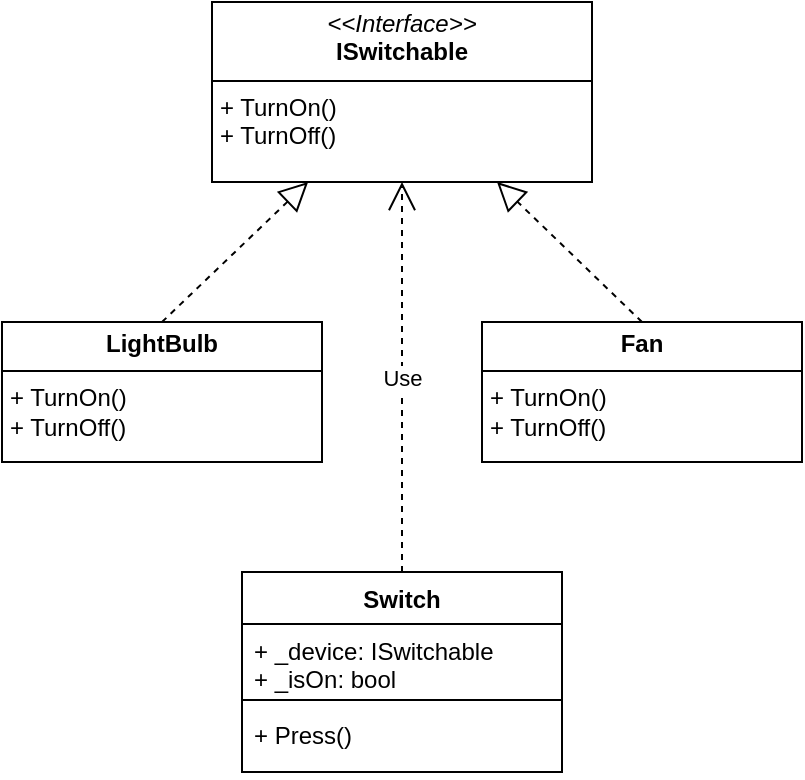 <mxfile version="24.4.10" type="github">
  <diagram name="Page-1" id="e56a1550-8fbb-45ad-956c-1786394a9013">
    <mxGraphModel dx="1434" dy="756" grid="1" gridSize="10" guides="1" tooltips="1" connect="1" arrows="1" fold="1" page="1" pageScale="1" pageWidth="1100" pageHeight="850" background="none" math="0" shadow="0">
      <root>
        <mxCell id="0" />
        <mxCell id="1" parent="0" />
        <mxCell id="AZ2PXfOCl2iaCBDStzVg-1" value="&lt;p style=&quot;margin:0px;margin-top:4px;text-align:center;&quot;&gt;&lt;i&gt;&amp;lt;&amp;lt;Interface&amp;gt;&amp;gt;&lt;/i&gt;&lt;br&gt;&lt;b&gt;ISwitchable&lt;/b&gt;&lt;/p&gt;&lt;hr size=&quot;1&quot; style=&quot;border-style:solid;&quot;&gt;&lt;p style=&quot;margin:0px;margin-left:4px;&quot;&gt;+ TurnOn()&lt;br&gt;+ TurnOff()&lt;/p&gt;" style="verticalAlign=top;align=left;overflow=fill;html=1;whiteSpace=wrap;" vertex="1" parent="1">
          <mxGeometry x="425" y="180" width="190" height="90" as="geometry" />
        </mxCell>
        <mxCell id="AZ2PXfOCl2iaCBDStzVg-3" style="edgeStyle=orthogonalEdgeStyle;rounded=0;orthogonalLoop=1;jettySize=auto;html=1;entryX=0.25;entryY=1;entryDx=0;entryDy=0;strokeColor=none;dashed=1;" edge="1" parent="1" source="AZ2PXfOCl2iaCBDStzVg-2" target="AZ2PXfOCl2iaCBDStzVg-1">
          <mxGeometry relative="1" as="geometry">
            <Array as="points">
              <mxPoint x="410" y="305" />
              <mxPoint x="468" y="305" />
            </Array>
          </mxGeometry>
        </mxCell>
        <mxCell id="AZ2PXfOCl2iaCBDStzVg-2" value="&lt;p style=&quot;margin:0px;margin-top:4px;text-align:center;&quot;&gt;&lt;b&gt;LightBulb&lt;/b&gt;&lt;/p&gt;&lt;hr size=&quot;1&quot; style=&quot;border-style:solid;&quot;&gt;&lt;p style=&quot;margin:0px;margin-left:4px;&quot;&gt;+ TurnOn()&lt;/p&gt;&lt;p style=&quot;margin:0px;margin-left:4px;&quot;&gt;+ TurnOff()&lt;/p&gt;" style="verticalAlign=top;align=left;overflow=fill;html=1;whiteSpace=wrap;" vertex="1" parent="1">
          <mxGeometry x="320" y="340" width="160" height="70" as="geometry" />
        </mxCell>
        <mxCell id="AZ2PXfOCl2iaCBDStzVg-11" value="" style="endArrow=block;dashed=1;endFill=0;endSize=12;html=1;rounded=0;exitX=0.5;exitY=0;exitDx=0;exitDy=0;" edge="1" parent="1" source="AZ2PXfOCl2iaCBDStzVg-2" target="AZ2PXfOCl2iaCBDStzVg-1">
          <mxGeometry width="160" relative="1" as="geometry">
            <mxPoint x="470" y="470" as="sourcePoint" />
            <mxPoint x="630" y="470" as="targetPoint" />
          </mxGeometry>
        </mxCell>
        <mxCell id="AZ2PXfOCl2iaCBDStzVg-13" value="&lt;p style=&quot;margin:0px;margin-top:4px;text-align:center;&quot;&gt;&lt;b&gt;Fan&lt;/b&gt;&lt;/p&gt;&lt;hr size=&quot;1&quot; style=&quot;border-style:solid;&quot;&gt;&lt;p style=&quot;margin:0px;margin-left:4px;&quot;&gt;+ TurnOn()&lt;/p&gt;&lt;p style=&quot;margin:0px;margin-left:4px;&quot;&gt;+ TurnOff()&lt;/p&gt;" style="verticalAlign=top;align=left;overflow=fill;html=1;whiteSpace=wrap;" vertex="1" parent="1">
          <mxGeometry x="560" y="340" width="160" height="70" as="geometry" />
        </mxCell>
        <mxCell id="AZ2PXfOCl2iaCBDStzVg-14" value="" style="endArrow=block;dashed=1;endFill=0;endSize=12;html=1;rounded=0;exitX=0.5;exitY=0;exitDx=0;exitDy=0;entryX=0.75;entryY=1;entryDx=0;entryDy=0;" edge="1" parent="1" source="AZ2PXfOCl2iaCBDStzVg-13" target="AZ2PXfOCl2iaCBDStzVg-1">
          <mxGeometry width="160" relative="1" as="geometry">
            <mxPoint x="410" y="350" as="sourcePoint" />
            <mxPoint x="480" y="280" as="targetPoint" />
          </mxGeometry>
        </mxCell>
        <mxCell id="AZ2PXfOCl2iaCBDStzVg-17" value="Switch" style="swimlane;fontStyle=1;align=center;verticalAlign=top;childLayout=stackLayout;horizontal=1;startSize=26;horizontalStack=0;resizeParent=1;resizeParentMax=0;resizeLast=0;collapsible=1;marginBottom=0;whiteSpace=wrap;html=1;" vertex="1" parent="1">
          <mxGeometry x="440" y="465" width="160" height="100" as="geometry" />
        </mxCell>
        <mxCell id="AZ2PXfOCl2iaCBDStzVg-18" value="+ _device: ISwitchable&lt;div&gt;+ _isOn: bool&lt;/div&gt;" style="text;strokeColor=none;fillColor=none;align=left;verticalAlign=top;spacingLeft=4;spacingRight=4;overflow=hidden;rotatable=0;points=[[0,0.5],[1,0.5]];portConstraint=eastwest;whiteSpace=wrap;html=1;" vertex="1" parent="AZ2PXfOCl2iaCBDStzVg-17">
          <mxGeometry y="26" width="160" height="34" as="geometry" />
        </mxCell>
        <mxCell id="AZ2PXfOCl2iaCBDStzVg-19" value="" style="line;strokeWidth=1;fillColor=none;align=left;verticalAlign=middle;spacingTop=-1;spacingLeft=3;spacingRight=3;rotatable=0;labelPosition=right;points=[];portConstraint=eastwest;strokeColor=inherit;" vertex="1" parent="AZ2PXfOCl2iaCBDStzVg-17">
          <mxGeometry y="60" width="160" height="8" as="geometry" />
        </mxCell>
        <mxCell id="AZ2PXfOCl2iaCBDStzVg-20" value="+ Press()" style="text;strokeColor=none;fillColor=none;align=left;verticalAlign=top;spacingLeft=4;spacingRight=4;overflow=hidden;rotatable=0;points=[[0,0.5],[1,0.5]];portConstraint=eastwest;whiteSpace=wrap;html=1;" vertex="1" parent="AZ2PXfOCl2iaCBDStzVg-17">
          <mxGeometry y="68" width="160" height="32" as="geometry" />
        </mxCell>
        <mxCell id="AZ2PXfOCl2iaCBDStzVg-21" value="Use" style="endArrow=open;endSize=12;dashed=1;html=1;rounded=0;entryX=0.5;entryY=1;entryDx=0;entryDy=0;exitX=0.5;exitY=0;exitDx=0;exitDy=0;" edge="1" parent="1" source="AZ2PXfOCl2iaCBDStzVg-17" target="AZ2PXfOCl2iaCBDStzVg-1">
          <mxGeometry width="160" relative="1" as="geometry">
            <mxPoint x="470" y="470" as="sourcePoint" />
            <mxPoint x="630" y="470" as="targetPoint" />
          </mxGeometry>
        </mxCell>
      </root>
    </mxGraphModel>
  </diagram>
</mxfile>
